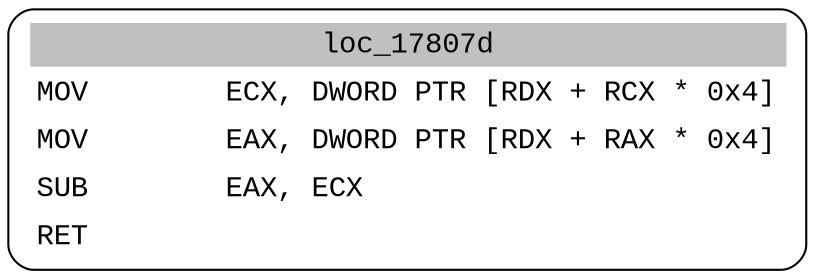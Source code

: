 digraph asm_graph {
1941 [
shape="Mrecord" fontname="Courier New"label =<<table border="0" cellborder="0" cellpadding="3"><tr><td align="center" colspan="2" bgcolor="grey">loc_17807d</td></tr><tr><td align="left">MOV        ECX, DWORD PTR [RDX + RCX * 0x4]</td></tr><tr><td align="left">MOV        EAX, DWORD PTR [RDX + RAX * 0x4]</td></tr><tr><td align="left">SUB        EAX, ECX</td></tr><tr><td align="left">RET        </td></tr></table>> ];
}